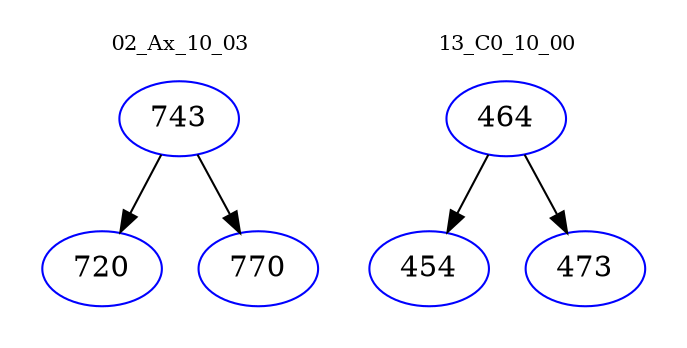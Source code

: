 digraph{
subgraph cluster_0 {
color = white
label = "02_Ax_10_03";
fontsize=10;
T0_743 [label="743", color="blue"]
T0_743 -> T0_720 [color="black"]
T0_720 [label="720", color="blue"]
T0_743 -> T0_770 [color="black"]
T0_770 [label="770", color="blue"]
}
subgraph cluster_1 {
color = white
label = "13_C0_10_00";
fontsize=10;
T1_464 [label="464", color="blue"]
T1_464 -> T1_454 [color="black"]
T1_454 [label="454", color="blue"]
T1_464 -> T1_473 [color="black"]
T1_473 [label="473", color="blue"]
}
}
